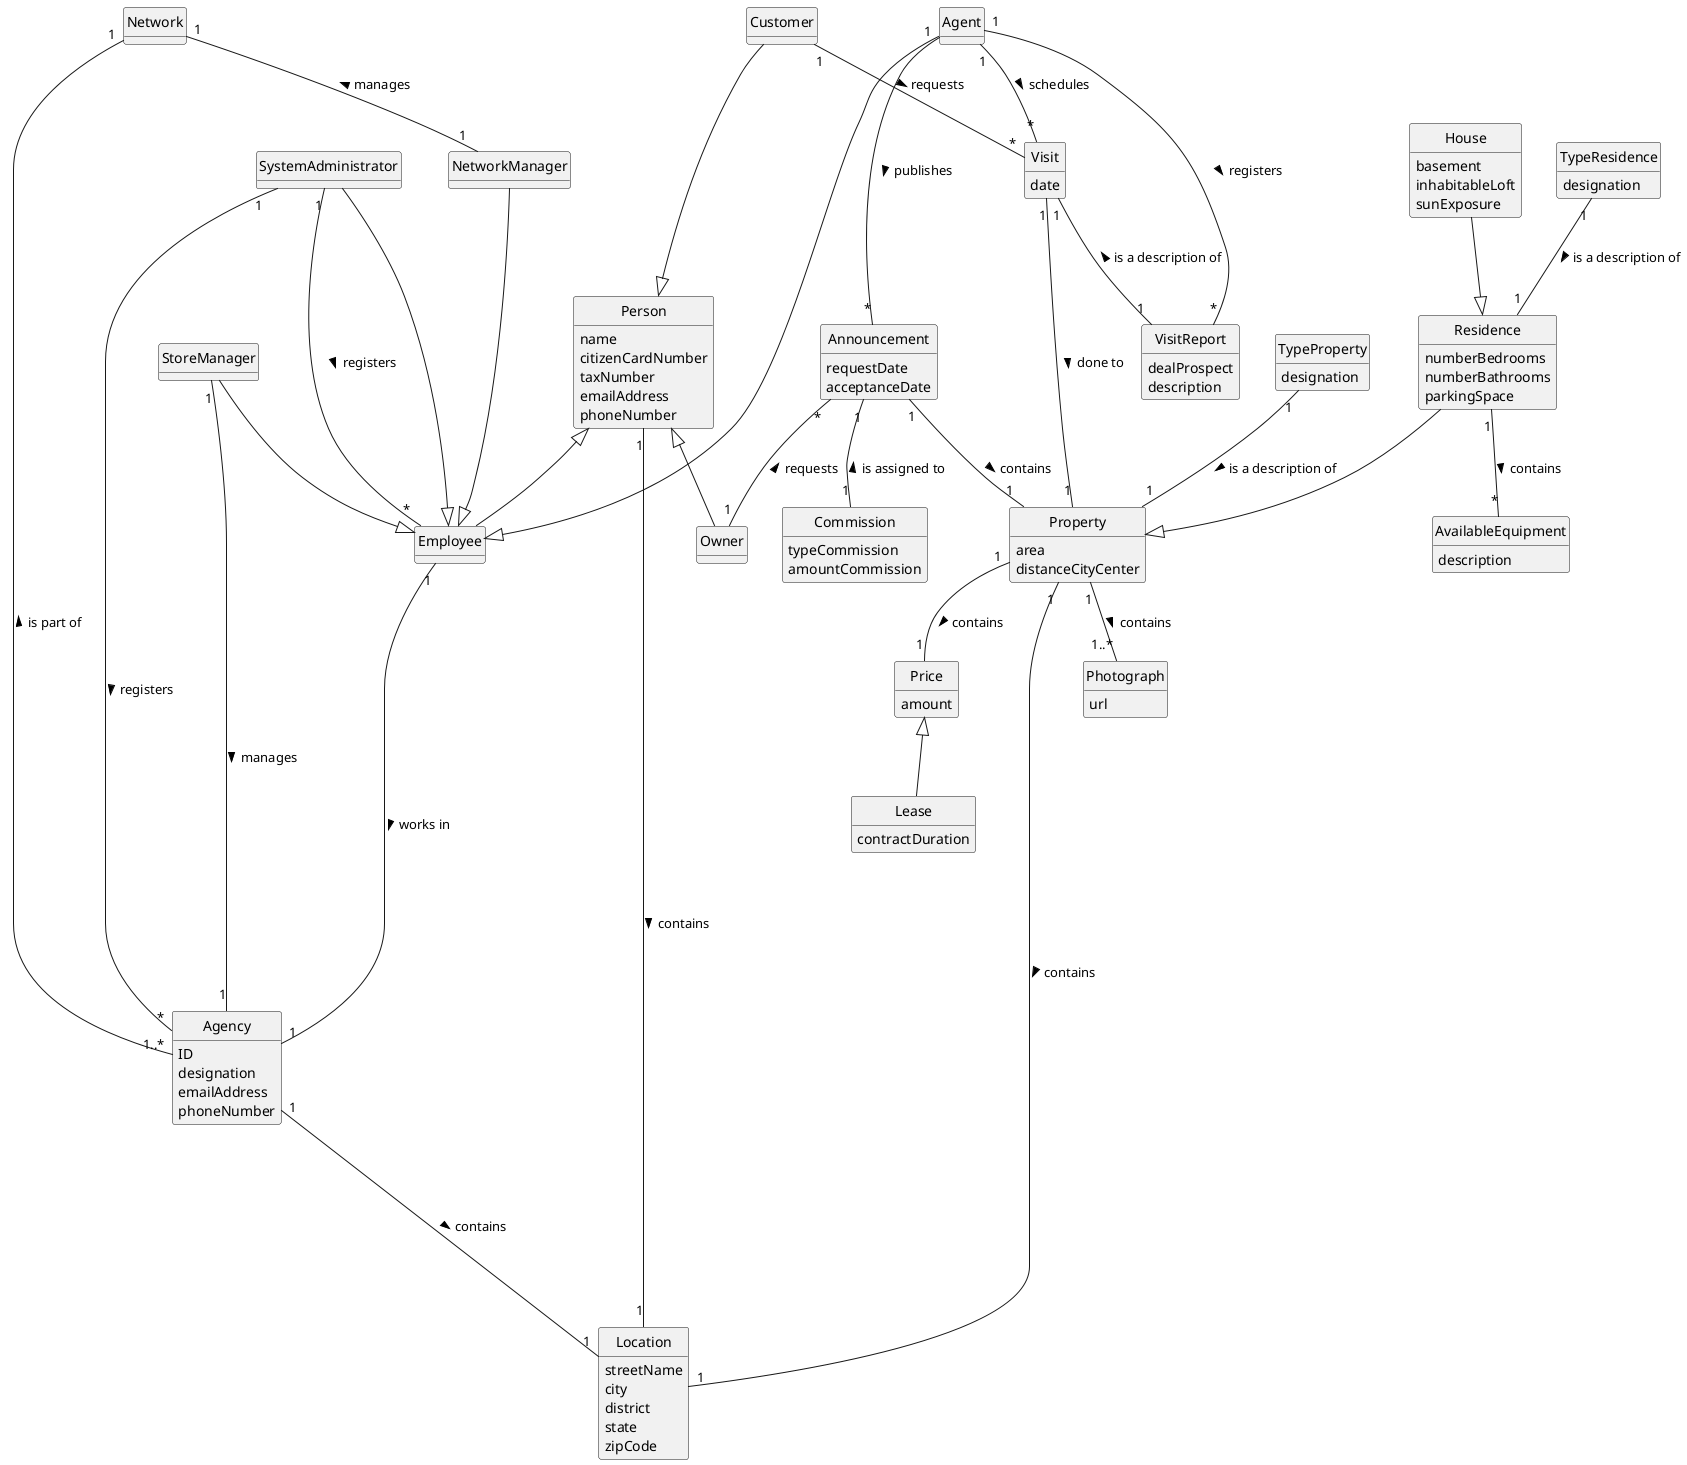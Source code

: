 ;@startuml
skinparam monochrome true
skinparam packageStyle rectangle
skinparam shadowing false
'skinparam linetype ortho
'left to right direction
skinparam classAttributeIconSize 0
hide circle
hide methods

'title Domain Model


class SystemAdministrator {
}

class Agency {
ID
designation
emailAddress
phoneNumber
}

class Employee {
}

class Person{
name
citizenCardNumber
taxNumber
emailAddress
phoneNumber
}


class Owner{
}

class Customer{
}

class Agent{
}

class StoreManager{
}
class NetworkManager{
}
class Announcement{
requestDate
acceptanceDate
}

class Visit{
date
}
class VisitReport{
 dealProspect
 description
}
class Property{
 area
 distanceCityCenter
}

class Residence{
 numberBedrooms
 numberBathrooms
 parkingSpace
}
class AvailableEquipment{
description
}
class House{
 basement
 inhabitableLoft
 sunExposure
}
class Network{}

class TypeProperty{
designation
}
class TypeResidence{
designation
}
class Photograph{
url
}
class Location{
streetName
city
district
state
zipCode
}
class Price{
amount
}
class Lease{
contractDuration
}
class Commission {
typeCommission
amountCommission
}



SystemAdministrator --|> Employee
SystemAdministrator "1" --- "*" Employee: registers >
SystemAdministrator "1" -- "*" Agency: registers >
Person  <|--  Employee
Person <|-- Owner
Customer  ---|> Person
Agent  ----|> Employee
StoreManager --|> Employee
NetworkManager ---|> Employee
Agent "1" --- "*" Announcement: publishes >
Agent "1" - "*" Visit: schedules >
Customer "1" -- "*" Visit:  requests >
StoreManager "1" -- "1" Agency: manages >
NetworkManager "1" -up- "1" Network: manages >
Agency "1..*" --- "1" Network: is part of >
Announcement "1" -- "1" Property: contains >
Announcement "*" - "1" Owner: requests <
Visit "1" -- "1" Property: done to >
Residence  --|>  Property
House --|> Residence
Visit "1" -- "1"  VisitReport: is a description of <
Agent "1" -- "*" VisitReport: registers >
Employee "1" ----- "1" Agency: works in  >
TypeProperty "1" -- "1" Property: is a description of >
TypeResidence "1" -- "1" Residence: is a description of >
Property "1" -- "1..*" Photograph: contains >
Property "1"--"1" Location: contains >
Property "1" -- "1" Price: contains >
Price <|-- Lease
Person "1" ---- "1" Location: contains >
Agency "1" ---- "1" Location: contains >
Residence "1" -- "*"AvailableEquipment: contains >
Announcement "1" -- "1" Commission: is assigned to <



@enduml